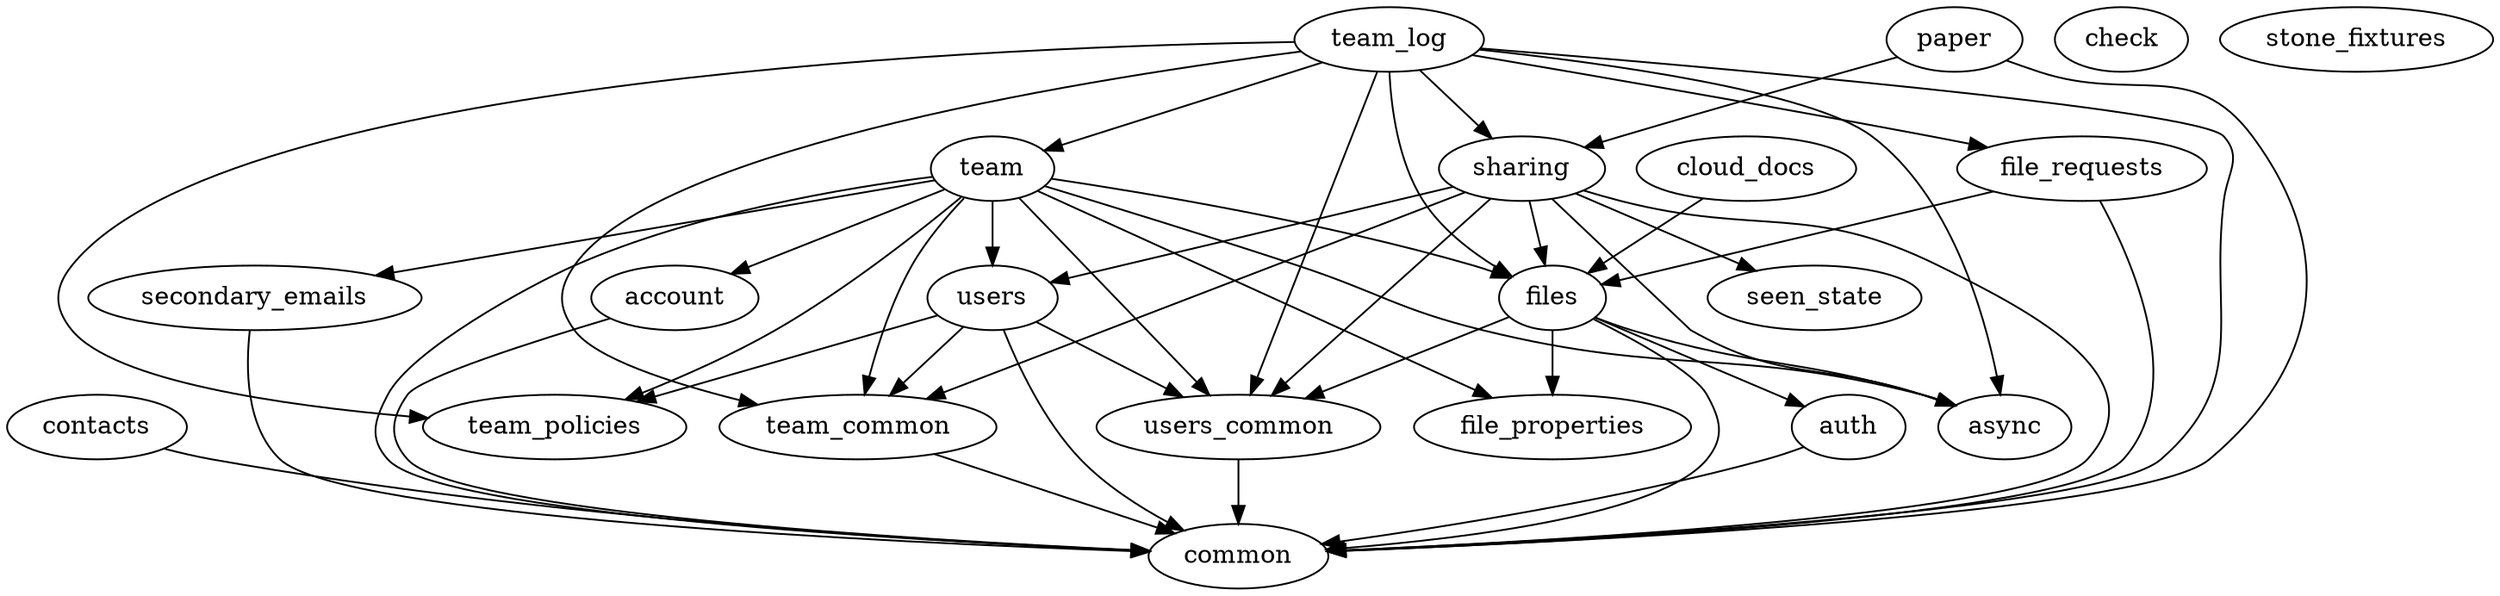digraph deps {
    account -> { common };
    async;
    auth -> { common };
    check;
    cloud_docs -> { files };
    common;
    contacts -> { common };
    file_properties;
    file_requests -> { common files };
    files -> { async auth common file_properties users_common };
    paper -> { common sharing };
    secondary_emails -> { common };
    seen_state;
    sharing -> { async common files seen_state team_common users users_common };
    stone_fixtures;
    team -> { account async common file_properties files secondary_emails team_common team_policies users users_common };
    team_common -> { common };
    team_log -> { async common file_requests files sharing team team_common team_policies users_common };
    team_policies;
    users -> { common team_common team_policies users_common };
    users_common -> { common };
}
